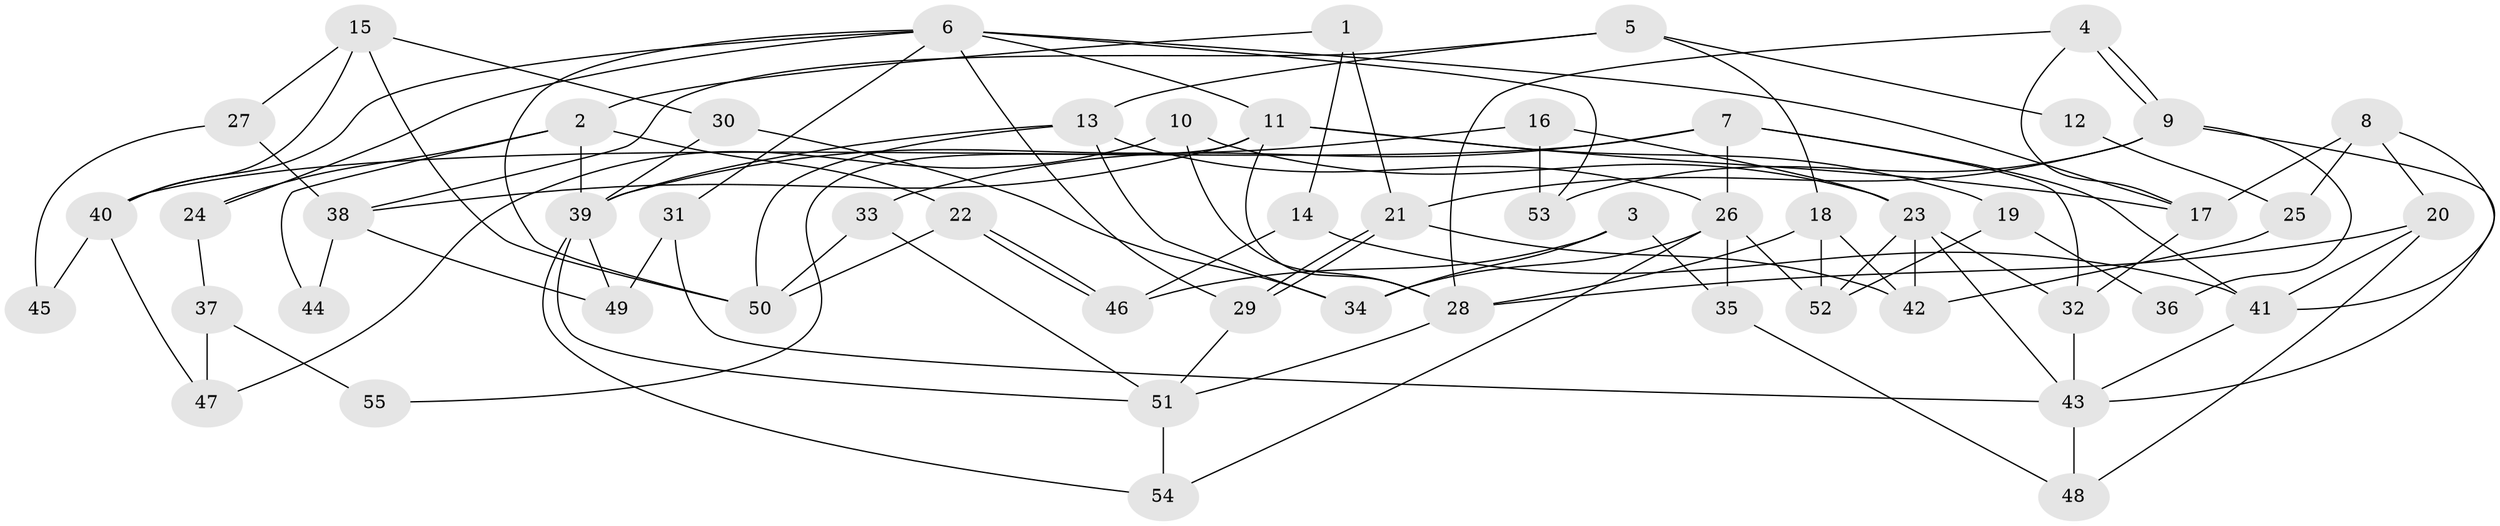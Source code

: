 // coarse degree distribution, {5: 0.3157894736842105, 6: 0.15789473684210525, 8: 0.21052631578947367, 11: 0.05263157894736842, 2: 0.10526315789473684, 3: 0.15789473684210525}
// Generated by graph-tools (version 1.1) at 2025/50/03/04/25 22:50:51]
// undirected, 55 vertices, 110 edges
graph export_dot {
  node [color=gray90,style=filled];
  1;
  2;
  3;
  4;
  5;
  6;
  7;
  8;
  9;
  10;
  11;
  12;
  13;
  14;
  15;
  16;
  17;
  18;
  19;
  20;
  21;
  22;
  23;
  24;
  25;
  26;
  27;
  28;
  29;
  30;
  31;
  32;
  33;
  34;
  35;
  36;
  37;
  38;
  39;
  40;
  41;
  42;
  43;
  44;
  45;
  46;
  47;
  48;
  49;
  50;
  51;
  52;
  53;
  54;
  55;
  1 -- 21;
  1 -- 2;
  1 -- 14;
  2 -- 39;
  2 -- 22;
  2 -- 24;
  2 -- 44;
  3 -- 34;
  3 -- 46;
  3 -- 35;
  4 -- 17;
  4 -- 9;
  4 -- 9;
  4 -- 28;
  5 -- 18;
  5 -- 13;
  5 -- 12;
  5 -- 38;
  6 -- 31;
  6 -- 11;
  6 -- 17;
  6 -- 24;
  6 -- 29;
  6 -- 40;
  6 -- 50;
  6 -- 53;
  7 -- 41;
  7 -- 33;
  7 -- 26;
  7 -- 32;
  7 -- 40;
  8 -- 41;
  8 -- 20;
  8 -- 17;
  8 -- 25;
  9 -- 53;
  9 -- 21;
  9 -- 36;
  9 -- 43;
  10 -- 28;
  10 -- 23;
  10 -- 47;
  11 -- 17;
  11 -- 28;
  11 -- 19;
  11 -- 38;
  11 -- 55;
  12 -- 25;
  13 -- 26;
  13 -- 50;
  13 -- 34;
  13 -- 39;
  14 -- 41;
  14 -- 46;
  15 -- 40;
  15 -- 30;
  15 -- 27;
  15 -- 50;
  16 -- 23;
  16 -- 39;
  16 -- 53;
  17 -- 32;
  18 -- 42;
  18 -- 28;
  18 -- 52;
  19 -- 52;
  19 -- 36;
  20 -- 28;
  20 -- 48;
  20 -- 41;
  21 -- 29;
  21 -- 29;
  21 -- 42;
  22 -- 46;
  22 -- 46;
  22 -- 50;
  23 -- 43;
  23 -- 32;
  23 -- 42;
  23 -- 52;
  24 -- 37;
  25 -- 42;
  26 -- 52;
  26 -- 34;
  26 -- 35;
  26 -- 54;
  27 -- 38;
  27 -- 45;
  28 -- 51;
  29 -- 51;
  30 -- 34;
  30 -- 39;
  31 -- 49;
  31 -- 43;
  32 -- 43;
  33 -- 51;
  33 -- 50;
  35 -- 48;
  37 -- 47;
  37 -- 55;
  38 -- 44;
  38 -- 49;
  39 -- 51;
  39 -- 49;
  39 -- 54;
  40 -- 45;
  40 -- 47;
  41 -- 43;
  43 -- 48;
  51 -- 54;
}
